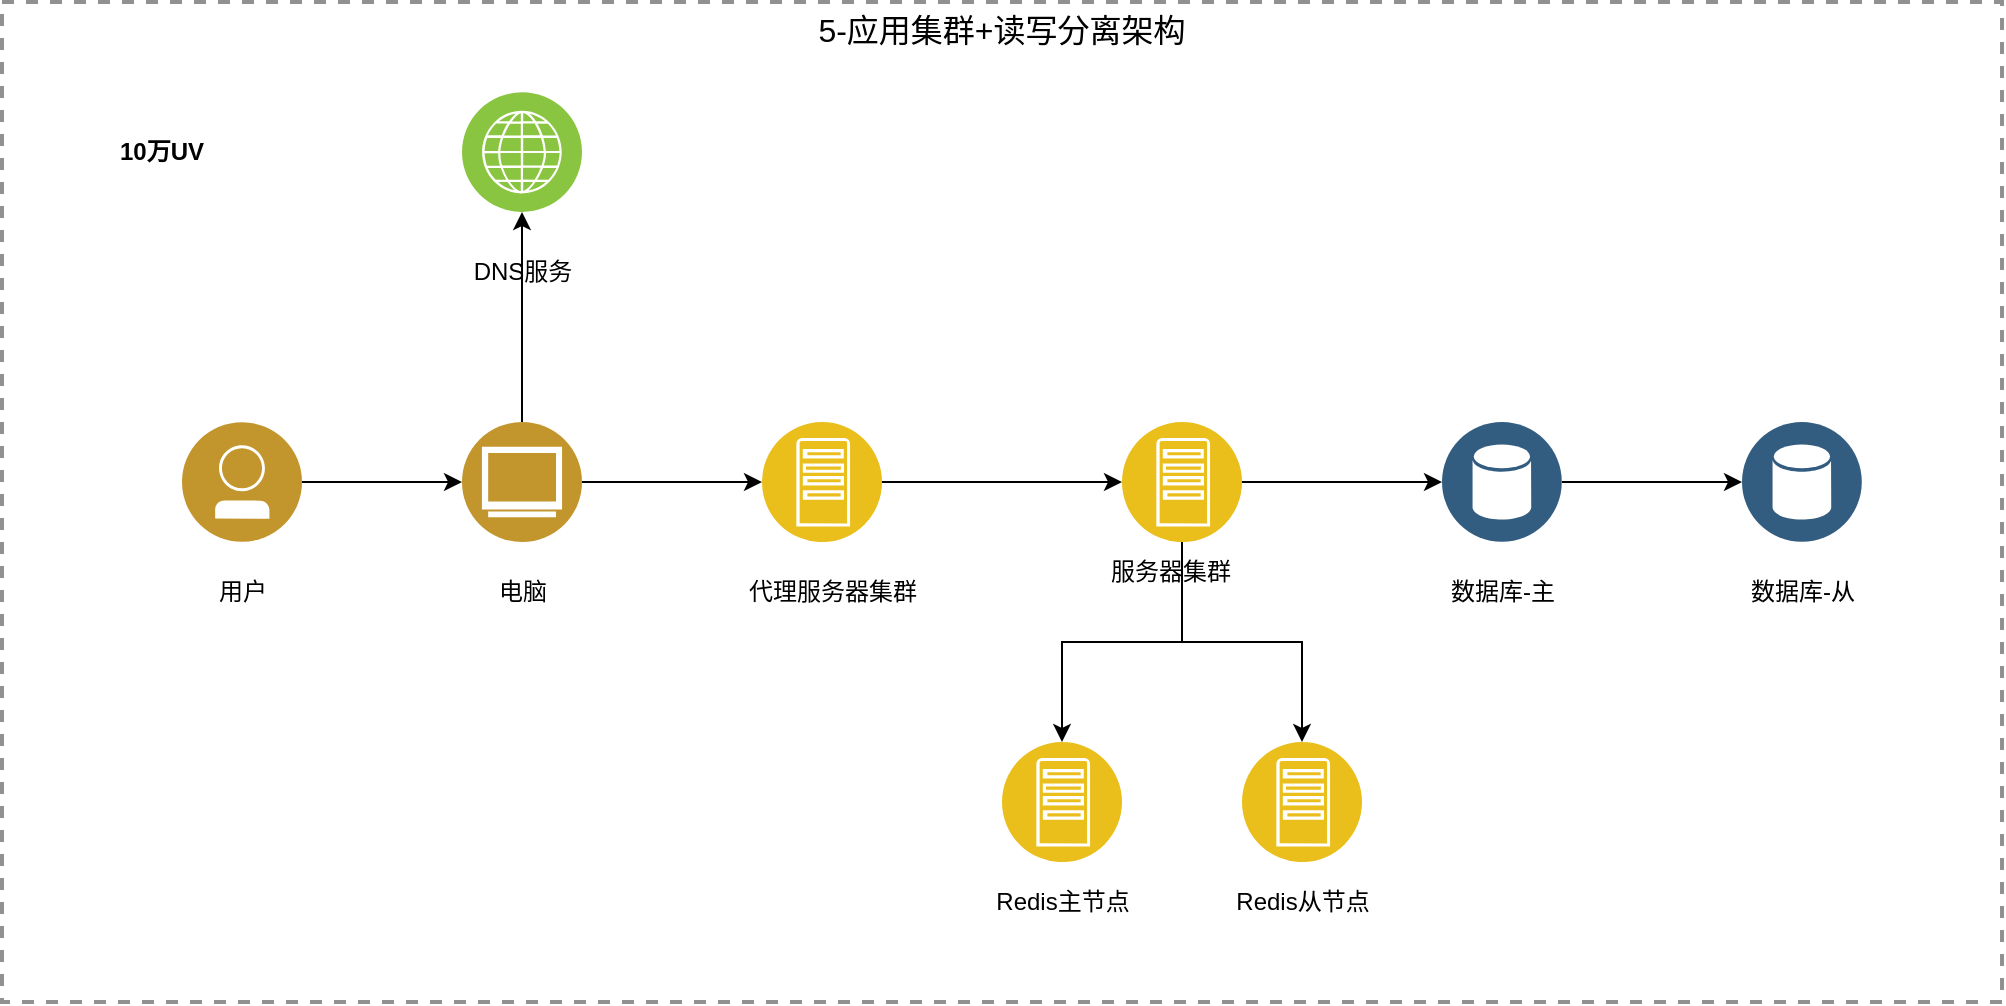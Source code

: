 <mxfile version="25.0.3">
  <diagram name="第 1 页" id="GlBVG-9upZDqAUo11_z6">
    <mxGraphModel dx="2261" dy="746" grid="1" gridSize="10" guides="1" tooltips="1" connect="1" arrows="1" fold="1" page="1" pageScale="1" pageWidth="827" pageHeight="1169" math="0" shadow="0">
      <root>
        <mxCell id="0" />
        <mxCell id="1" parent="0" />
        <mxCell id="2lj4_ZTtG1VgL3j5Dade-1" value="&lt;span style=&quot;font-size: 16px;&quot;&gt;5-应用集群+读写分离架构&lt;/span&gt;" style="fontStyle=0;verticalAlign=top;align=center;spacingTop=-2;fillColor=none;rounded=0;whiteSpace=wrap;html=1;strokeColor=#919191;strokeWidth=2;dashed=1;container=1;collapsible=0;expand=0;recursiveResize=0;" vertex="1" parent="1">
          <mxGeometry x="-130" y="120" width="1000" height="500" as="geometry" />
        </mxCell>
        <mxCell id="2lj4_ZTtG1VgL3j5Dade-2" value="10万UV" style="text;html=1;align=center;verticalAlign=middle;whiteSpace=wrap;rounded=0;fontStyle=1" vertex="1" parent="2lj4_ZTtG1VgL3j5Dade-1">
          <mxGeometry x="50" y="60" width="60" height="30" as="geometry" />
        </mxCell>
        <mxCell id="2lj4_ZTtG1VgL3j5Dade-11" style="edgeStyle=orthogonalEdgeStyle;rounded=0;orthogonalLoop=1;jettySize=auto;html=1;entryX=0;entryY=0.5;entryDx=0;entryDy=0;" edge="1" parent="2lj4_ZTtG1VgL3j5Dade-1" source="2lj4_ZTtG1VgL3j5Dade-3" target="2lj4_ZTtG1VgL3j5Dade-5">
          <mxGeometry relative="1" as="geometry" />
        </mxCell>
        <mxCell id="2lj4_ZTtG1VgL3j5Dade-3" value="" style="image;aspect=fixed;perimeter=ellipsePerimeter;html=1;align=center;shadow=0;dashed=0;fontColor=#4277BB;labelBackgroundColor=default;fontSize=12;spacingTop=3;image=img/lib/ibm/users/user.svg;" vertex="1" parent="2lj4_ZTtG1VgL3j5Dade-1">
          <mxGeometry x="90" y="210" width="60" height="60" as="geometry" />
        </mxCell>
        <mxCell id="2lj4_ZTtG1VgL3j5Dade-4" value="用户" style="text;html=1;align=center;verticalAlign=middle;resizable=0;points=[];autosize=1;strokeColor=none;fillColor=none;" vertex="1" parent="2lj4_ZTtG1VgL3j5Dade-1">
          <mxGeometry x="95" y="280" width="50" height="30" as="geometry" />
        </mxCell>
        <mxCell id="2lj4_ZTtG1VgL3j5Dade-9" style="edgeStyle=orthogonalEdgeStyle;rounded=0;orthogonalLoop=1;jettySize=auto;html=1;" edge="1" parent="2lj4_ZTtG1VgL3j5Dade-1" source="2lj4_ZTtG1VgL3j5Dade-5" target="2lj4_ZTtG1VgL3j5Dade-7">
          <mxGeometry relative="1" as="geometry" />
        </mxCell>
        <mxCell id="2lj4_ZTtG1VgL3j5Dade-14" style="edgeStyle=orthogonalEdgeStyle;rounded=0;orthogonalLoop=1;jettySize=auto;html=1;" edge="1" parent="2lj4_ZTtG1VgL3j5Dade-1" source="2lj4_ZTtG1VgL3j5Dade-5" target="2lj4_ZTtG1VgL3j5Dade-12">
          <mxGeometry relative="1" as="geometry" />
        </mxCell>
        <mxCell id="2lj4_ZTtG1VgL3j5Dade-5" value="" style="image;aspect=fixed;perimeter=ellipsePerimeter;html=1;align=center;shadow=0;dashed=0;fontColor=#4277BB;labelBackgroundColor=default;fontSize=12;spacingTop=3;image=img/lib/ibm/users/browser.svg;" vertex="1" parent="2lj4_ZTtG1VgL3j5Dade-1">
          <mxGeometry x="230" y="210" width="60" height="60" as="geometry" />
        </mxCell>
        <mxCell id="2lj4_ZTtG1VgL3j5Dade-6" value="电脑" style="text;html=1;align=center;verticalAlign=middle;resizable=0;points=[];autosize=1;strokeColor=none;fillColor=none;" vertex="1" parent="2lj4_ZTtG1VgL3j5Dade-1">
          <mxGeometry x="235" y="280" width="50" height="30" as="geometry" />
        </mxCell>
        <mxCell id="2lj4_ZTtG1VgL3j5Dade-7" value="" style="image;aspect=fixed;perimeter=ellipsePerimeter;html=1;align=center;shadow=0;dashed=0;fontColor=#4277BB;labelBackgroundColor=default;fontSize=12;spacingTop=3;image=img/lib/ibm/infrastructure/channels.svg;" vertex="1" parent="2lj4_ZTtG1VgL3j5Dade-1">
          <mxGeometry x="230" y="45" width="60" height="60" as="geometry" />
        </mxCell>
        <mxCell id="2lj4_ZTtG1VgL3j5Dade-8" value="DNS服务" style="text;html=1;align=center;verticalAlign=middle;resizable=0;points=[];autosize=1;strokeColor=none;fillColor=none;" vertex="1" parent="2lj4_ZTtG1VgL3j5Dade-1">
          <mxGeometry x="225" y="120" width="70" height="30" as="geometry" />
        </mxCell>
        <mxCell id="2lj4_ZTtG1VgL3j5Dade-21" style="edgeStyle=orthogonalEdgeStyle;rounded=0;orthogonalLoop=1;jettySize=auto;html=1;entryX=0;entryY=0.5;entryDx=0;entryDy=0;" edge="1" parent="2lj4_ZTtG1VgL3j5Dade-1" source="2lj4_ZTtG1VgL3j5Dade-12" target="2lj4_ZTtG1VgL3j5Dade-15">
          <mxGeometry relative="1" as="geometry" />
        </mxCell>
        <mxCell id="2lj4_ZTtG1VgL3j5Dade-12" value="" style="image;aspect=fixed;perimeter=ellipsePerimeter;html=1;align=center;shadow=0;dashed=0;fontColor=#4277BB;labelBackgroundColor=default;fontSize=12;spacingTop=3;image=img/lib/ibm/applications/app_server.svg;" vertex="1" parent="2lj4_ZTtG1VgL3j5Dade-1">
          <mxGeometry x="380" y="210" width="60" height="60" as="geometry" />
        </mxCell>
        <mxCell id="2lj4_ZTtG1VgL3j5Dade-13" value="代理服务器集群" style="text;html=1;align=center;verticalAlign=middle;resizable=0;points=[];autosize=1;strokeColor=none;fillColor=none;" vertex="1" parent="2lj4_ZTtG1VgL3j5Dade-1">
          <mxGeometry x="360" y="280" width="110" height="30" as="geometry" />
        </mxCell>
        <mxCell id="2lj4_ZTtG1VgL3j5Dade-22" style="edgeStyle=orthogonalEdgeStyle;rounded=0;orthogonalLoop=1;jettySize=auto;html=1;" edge="1" parent="2lj4_ZTtG1VgL3j5Dade-1" source="2lj4_ZTtG1VgL3j5Dade-15" target="2lj4_ZTtG1VgL3j5Dade-17">
          <mxGeometry relative="1" as="geometry" />
        </mxCell>
        <mxCell id="2lj4_ZTtG1VgL3j5Dade-28" style="edgeStyle=orthogonalEdgeStyle;rounded=0;orthogonalLoop=1;jettySize=auto;html=1;entryX=0.5;entryY=0;entryDx=0;entryDy=0;" edge="1" parent="2lj4_ZTtG1VgL3j5Dade-1" source="2lj4_ZTtG1VgL3j5Dade-15" target="2lj4_ZTtG1VgL3j5Dade-24">
          <mxGeometry relative="1" as="geometry" />
        </mxCell>
        <mxCell id="2lj4_ZTtG1VgL3j5Dade-29" style="edgeStyle=orthogonalEdgeStyle;rounded=0;orthogonalLoop=1;jettySize=auto;html=1;" edge="1" parent="2lj4_ZTtG1VgL3j5Dade-1" source="2lj4_ZTtG1VgL3j5Dade-15" target="2lj4_ZTtG1VgL3j5Dade-25">
          <mxGeometry relative="1" as="geometry" />
        </mxCell>
        <mxCell id="2lj4_ZTtG1VgL3j5Dade-15" value="" style="image;aspect=fixed;perimeter=ellipsePerimeter;html=1;align=center;shadow=0;dashed=0;fontColor=#4277BB;labelBackgroundColor=default;fontSize=12;spacingTop=3;image=img/lib/ibm/applications/app_server.svg;" vertex="1" parent="2lj4_ZTtG1VgL3j5Dade-1">
          <mxGeometry x="560" y="210" width="60" height="60" as="geometry" />
        </mxCell>
        <mxCell id="2lj4_ZTtG1VgL3j5Dade-16" value="服务器集群" style="text;html=1;align=center;verticalAlign=middle;resizable=0;points=[];autosize=1;strokeColor=none;fillColor=none;" vertex="1" parent="2lj4_ZTtG1VgL3j5Dade-1">
          <mxGeometry x="544" y="270" width="80" height="30" as="geometry" />
        </mxCell>
        <mxCell id="2lj4_ZTtG1VgL3j5Dade-23" style="edgeStyle=orthogonalEdgeStyle;rounded=0;orthogonalLoop=1;jettySize=auto;html=1;" edge="1" parent="2lj4_ZTtG1VgL3j5Dade-1" source="2lj4_ZTtG1VgL3j5Dade-17" target="2lj4_ZTtG1VgL3j5Dade-19">
          <mxGeometry relative="1" as="geometry" />
        </mxCell>
        <mxCell id="2lj4_ZTtG1VgL3j5Dade-17" value="" style="image;aspect=fixed;perimeter=ellipsePerimeter;html=1;align=center;shadow=0;dashed=0;fontColor=#4277BB;labelBackgroundColor=default;fontSize=12;spacingTop=3;image=img/lib/ibm/data/data_services.svg;" vertex="1" parent="2lj4_ZTtG1VgL3j5Dade-1">
          <mxGeometry x="720" y="210" width="60" height="60" as="geometry" />
        </mxCell>
        <mxCell id="2lj4_ZTtG1VgL3j5Dade-18" value="数据库-主" style="text;html=1;align=center;verticalAlign=middle;resizable=0;points=[];autosize=1;strokeColor=none;fillColor=none;" vertex="1" parent="2lj4_ZTtG1VgL3j5Dade-1">
          <mxGeometry x="710" y="280" width="80" height="30" as="geometry" />
        </mxCell>
        <mxCell id="2lj4_ZTtG1VgL3j5Dade-19" value="" style="image;aspect=fixed;perimeter=ellipsePerimeter;html=1;align=center;shadow=0;dashed=0;fontColor=#4277BB;labelBackgroundColor=default;fontSize=12;spacingTop=3;image=img/lib/ibm/data/data_services.svg;" vertex="1" parent="2lj4_ZTtG1VgL3j5Dade-1">
          <mxGeometry x="870" y="210" width="60" height="60" as="geometry" />
        </mxCell>
        <mxCell id="2lj4_ZTtG1VgL3j5Dade-20" value="数据库-从" style="text;html=1;align=center;verticalAlign=middle;resizable=0;points=[];autosize=1;strokeColor=none;fillColor=none;" vertex="1" parent="2lj4_ZTtG1VgL3j5Dade-1">
          <mxGeometry x="860" y="280" width="80" height="30" as="geometry" />
        </mxCell>
        <mxCell id="2lj4_ZTtG1VgL3j5Dade-24" value="" style="image;aspect=fixed;perimeter=ellipsePerimeter;html=1;align=center;shadow=0;dashed=0;fontColor=#4277BB;labelBackgroundColor=default;fontSize=12;spacingTop=3;image=img/lib/ibm/applications/app_server.svg;" vertex="1" parent="2lj4_ZTtG1VgL3j5Dade-1">
          <mxGeometry x="500" y="370" width="60" height="60" as="geometry" />
        </mxCell>
        <mxCell id="2lj4_ZTtG1VgL3j5Dade-25" value="" style="image;aspect=fixed;perimeter=ellipsePerimeter;html=1;align=center;shadow=0;dashed=0;fontColor=#4277BB;labelBackgroundColor=default;fontSize=12;spacingTop=3;image=img/lib/ibm/applications/app_server.svg;" vertex="1" parent="2lj4_ZTtG1VgL3j5Dade-1">
          <mxGeometry x="620" y="370" width="60" height="60" as="geometry" />
        </mxCell>
        <mxCell id="2lj4_ZTtG1VgL3j5Dade-26" value="Redis主节点" style="text;html=1;align=center;verticalAlign=middle;resizable=0;points=[];autosize=1;strokeColor=none;fillColor=none;" vertex="1" parent="2lj4_ZTtG1VgL3j5Dade-1">
          <mxGeometry x="485" y="435" width="90" height="30" as="geometry" />
        </mxCell>
        <mxCell id="2lj4_ZTtG1VgL3j5Dade-27" value="Redis从节点" style="text;html=1;align=center;verticalAlign=middle;resizable=0;points=[];autosize=1;strokeColor=none;fillColor=none;" vertex="1" parent="2lj4_ZTtG1VgL3j5Dade-1">
          <mxGeometry x="605" y="435" width="90" height="30" as="geometry" />
        </mxCell>
      </root>
    </mxGraphModel>
  </diagram>
</mxfile>
